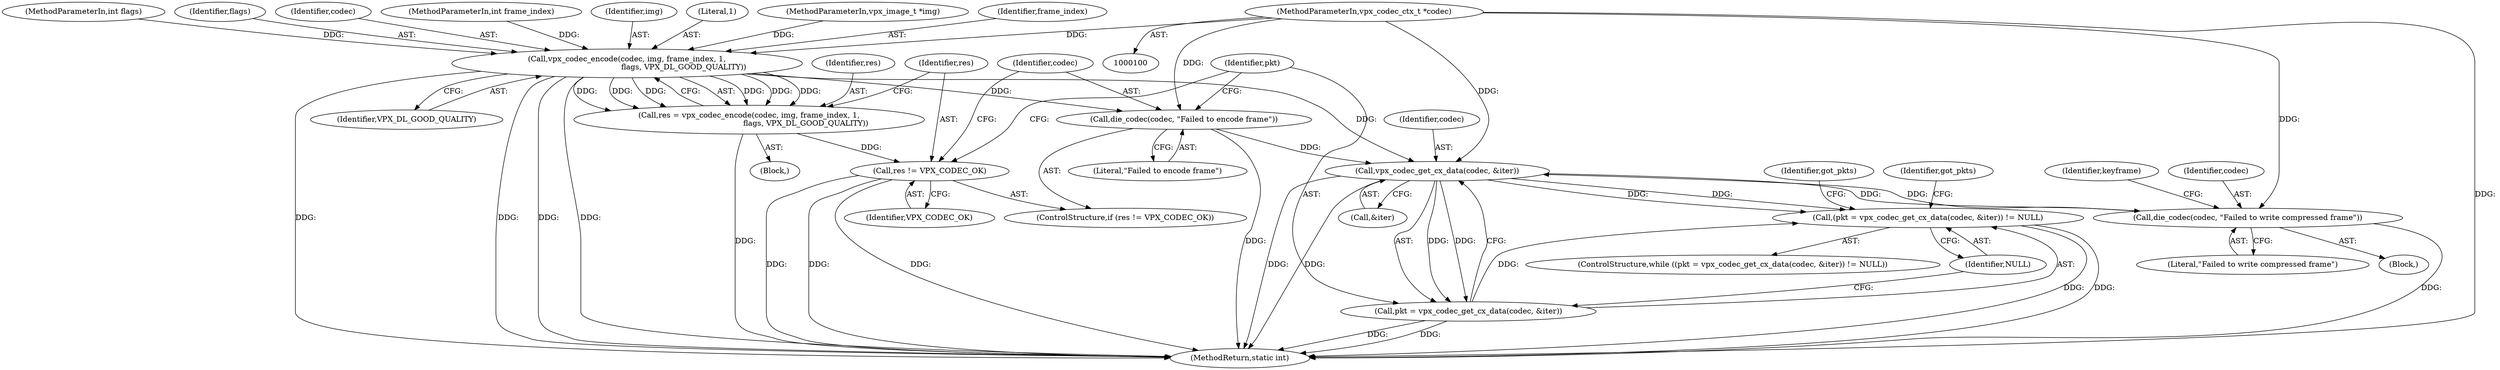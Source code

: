 digraph "0_Android_5a9753fca56f0eeb9f61e342b2fccffc364f9426_13@pointer" {
"1000101" [label="(MethodParameterIn,vpx_codec_ctx_t *codec)"];
"1000122" [label="(Call,vpx_codec_encode(codec, img, frame_index, 1,\n                                               flags, VPX_DL_GOOD_QUALITY))"];
"1000120" [label="(Call,res = vpx_codec_encode(codec, img, frame_index, 1,\n                                               flags, VPX_DL_GOOD_QUALITY))"];
"1000130" [label="(Call,res != VPX_CODEC_OK)"];
"1000133" [label="(Call,die_codec(codec, \"Failed to encode frame\"))"];
"1000140" [label="(Call,vpx_codec_get_cx_data(codec, &iter))"];
"1000137" [label="(Call,(pkt = vpx_codec_get_cx_data(codec, &iter)) != NULL)"];
"1000138" [label="(Call,pkt = vpx_codec_get_cx_data(codec, &iter))"];
"1000196" [label="(Call,die_codec(codec, \"Failed to write compressed frame\"))"];
"1000128" [label="(Identifier,VPX_DL_GOOD_QUALITY)"];
"1000135" [label="(Literal,\"Failed to encode frame\")"];
"1000142" [label="(Call,&iter)"];
"1000201" [label="(Identifier,keyframe)"];
"1000101" [label="(MethodParameterIn,vpx_codec_ctx_t *codec)"];
"1000195" [label="(Block,)"];
"1000138" [label="(Call,pkt = vpx_codec_get_cx_data(codec, &iter))"];
"1000208" [label="(MethodReturn,static int)"];
"1000196" [label="(Call,die_codec(codec, \"Failed to write compressed frame\"))"];
"1000122" [label="(Call,vpx_codec_encode(codec, img, frame_index, 1,\n                                               flags, VPX_DL_GOOD_QUALITY))"];
"1000139" [label="(Identifier,pkt)"];
"1000120" [label="(Call,res = vpx_codec_encode(codec, img, frame_index, 1,\n                                               flags, VPX_DL_GOOD_QUALITY))"];
"1000140" [label="(Call,vpx_codec_get_cx_data(codec, &iter))"];
"1000125" [label="(Identifier,frame_index)"];
"1000104" [label="(MethodParameterIn,int flags)"];
"1000131" [label="(Identifier,res)"];
"1000144" [label="(Identifier,NULL)"];
"1000137" [label="(Call,(pkt = vpx_codec_get_cx_data(codec, &iter)) != NULL)"];
"1000127" [label="(Identifier,flags)"];
"1000132" [label="(Identifier,VPX_CODEC_OK)"];
"1000207" [label="(Identifier,got_pkts)"];
"1000141" [label="(Identifier,codec)"];
"1000198" [label="(Literal,\"Failed to write compressed frame\")"];
"1000121" [label="(Identifier,res)"];
"1000106" [label="(Block,)"];
"1000123" [label="(Identifier,codec)"];
"1000133" [label="(Call,die_codec(codec, \"Failed to encode frame\"))"];
"1000103" [label="(MethodParameterIn,int frame_index)"];
"1000130" [label="(Call,res != VPX_CODEC_OK)"];
"1000124" [label="(Identifier,img)"];
"1000126" [label="(Literal,1)"];
"1000129" [label="(ControlStructure,if (res != VPX_CODEC_OK))"];
"1000134" [label="(Identifier,codec)"];
"1000102" [label="(MethodParameterIn,vpx_image_t *img)"];
"1000136" [label="(ControlStructure,while ((pkt = vpx_codec_get_cx_data(codec, &iter)) != NULL))"];
"1000147" [label="(Identifier,got_pkts)"];
"1000197" [label="(Identifier,codec)"];
"1000101" -> "1000100"  [label="AST: "];
"1000101" -> "1000208"  [label="DDG: "];
"1000101" -> "1000122"  [label="DDG: "];
"1000101" -> "1000133"  [label="DDG: "];
"1000101" -> "1000140"  [label="DDG: "];
"1000101" -> "1000196"  [label="DDG: "];
"1000122" -> "1000120"  [label="AST: "];
"1000122" -> "1000128"  [label="CFG: "];
"1000123" -> "1000122"  [label="AST: "];
"1000124" -> "1000122"  [label="AST: "];
"1000125" -> "1000122"  [label="AST: "];
"1000126" -> "1000122"  [label="AST: "];
"1000127" -> "1000122"  [label="AST: "];
"1000128" -> "1000122"  [label="AST: "];
"1000120" -> "1000122"  [label="CFG: "];
"1000122" -> "1000208"  [label="DDG: "];
"1000122" -> "1000208"  [label="DDG: "];
"1000122" -> "1000208"  [label="DDG: "];
"1000122" -> "1000208"  [label="DDG: "];
"1000122" -> "1000120"  [label="DDG: "];
"1000122" -> "1000120"  [label="DDG: "];
"1000122" -> "1000120"  [label="DDG: "];
"1000122" -> "1000120"  [label="DDG: "];
"1000122" -> "1000120"  [label="DDG: "];
"1000122" -> "1000120"  [label="DDG: "];
"1000102" -> "1000122"  [label="DDG: "];
"1000103" -> "1000122"  [label="DDG: "];
"1000104" -> "1000122"  [label="DDG: "];
"1000122" -> "1000133"  [label="DDG: "];
"1000122" -> "1000140"  [label="DDG: "];
"1000120" -> "1000106"  [label="AST: "];
"1000121" -> "1000120"  [label="AST: "];
"1000131" -> "1000120"  [label="CFG: "];
"1000120" -> "1000208"  [label="DDG: "];
"1000120" -> "1000130"  [label="DDG: "];
"1000130" -> "1000129"  [label="AST: "];
"1000130" -> "1000132"  [label="CFG: "];
"1000131" -> "1000130"  [label="AST: "];
"1000132" -> "1000130"  [label="AST: "];
"1000134" -> "1000130"  [label="CFG: "];
"1000139" -> "1000130"  [label="CFG: "];
"1000130" -> "1000208"  [label="DDG: "];
"1000130" -> "1000208"  [label="DDG: "];
"1000130" -> "1000208"  [label="DDG: "];
"1000133" -> "1000129"  [label="AST: "];
"1000133" -> "1000135"  [label="CFG: "];
"1000134" -> "1000133"  [label="AST: "];
"1000135" -> "1000133"  [label="AST: "];
"1000139" -> "1000133"  [label="CFG: "];
"1000133" -> "1000208"  [label="DDG: "];
"1000133" -> "1000140"  [label="DDG: "];
"1000140" -> "1000138"  [label="AST: "];
"1000140" -> "1000142"  [label="CFG: "];
"1000141" -> "1000140"  [label="AST: "];
"1000142" -> "1000140"  [label="AST: "];
"1000138" -> "1000140"  [label="CFG: "];
"1000140" -> "1000208"  [label="DDG: "];
"1000140" -> "1000208"  [label="DDG: "];
"1000140" -> "1000137"  [label="DDG: "];
"1000140" -> "1000137"  [label="DDG: "];
"1000140" -> "1000138"  [label="DDG: "];
"1000140" -> "1000138"  [label="DDG: "];
"1000196" -> "1000140"  [label="DDG: "];
"1000140" -> "1000196"  [label="DDG: "];
"1000137" -> "1000136"  [label="AST: "];
"1000137" -> "1000144"  [label="CFG: "];
"1000138" -> "1000137"  [label="AST: "];
"1000144" -> "1000137"  [label="AST: "];
"1000147" -> "1000137"  [label="CFG: "];
"1000207" -> "1000137"  [label="CFG: "];
"1000137" -> "1000208"  [label="DDG: "];
"1000137" -> "1000208"  [label="DDG: "];
"1000138" -> "1000137"  [label="DDG: "];
"1000139" -> "1000138"  [label="AST: "];
"1000144" -> "1000138"  [label="CFG: "];
"1000138" -> "1000208"  [label="DDG: "];
"1000138" -> "1000208"  [label="DDG: "];
"1000196" -> "1000195"  [label="AST: "];
"1000196" -> "1000198"  [label="CFG: "];
"1000197" -> "1000196"  [label="AST: "];
"1000198" -> "1000196"  [label="AST: "];
"1000201" -> "1000196"  [label="CFG: "];
"1000196" -> "1000208"  [label="DDG: "];
}
